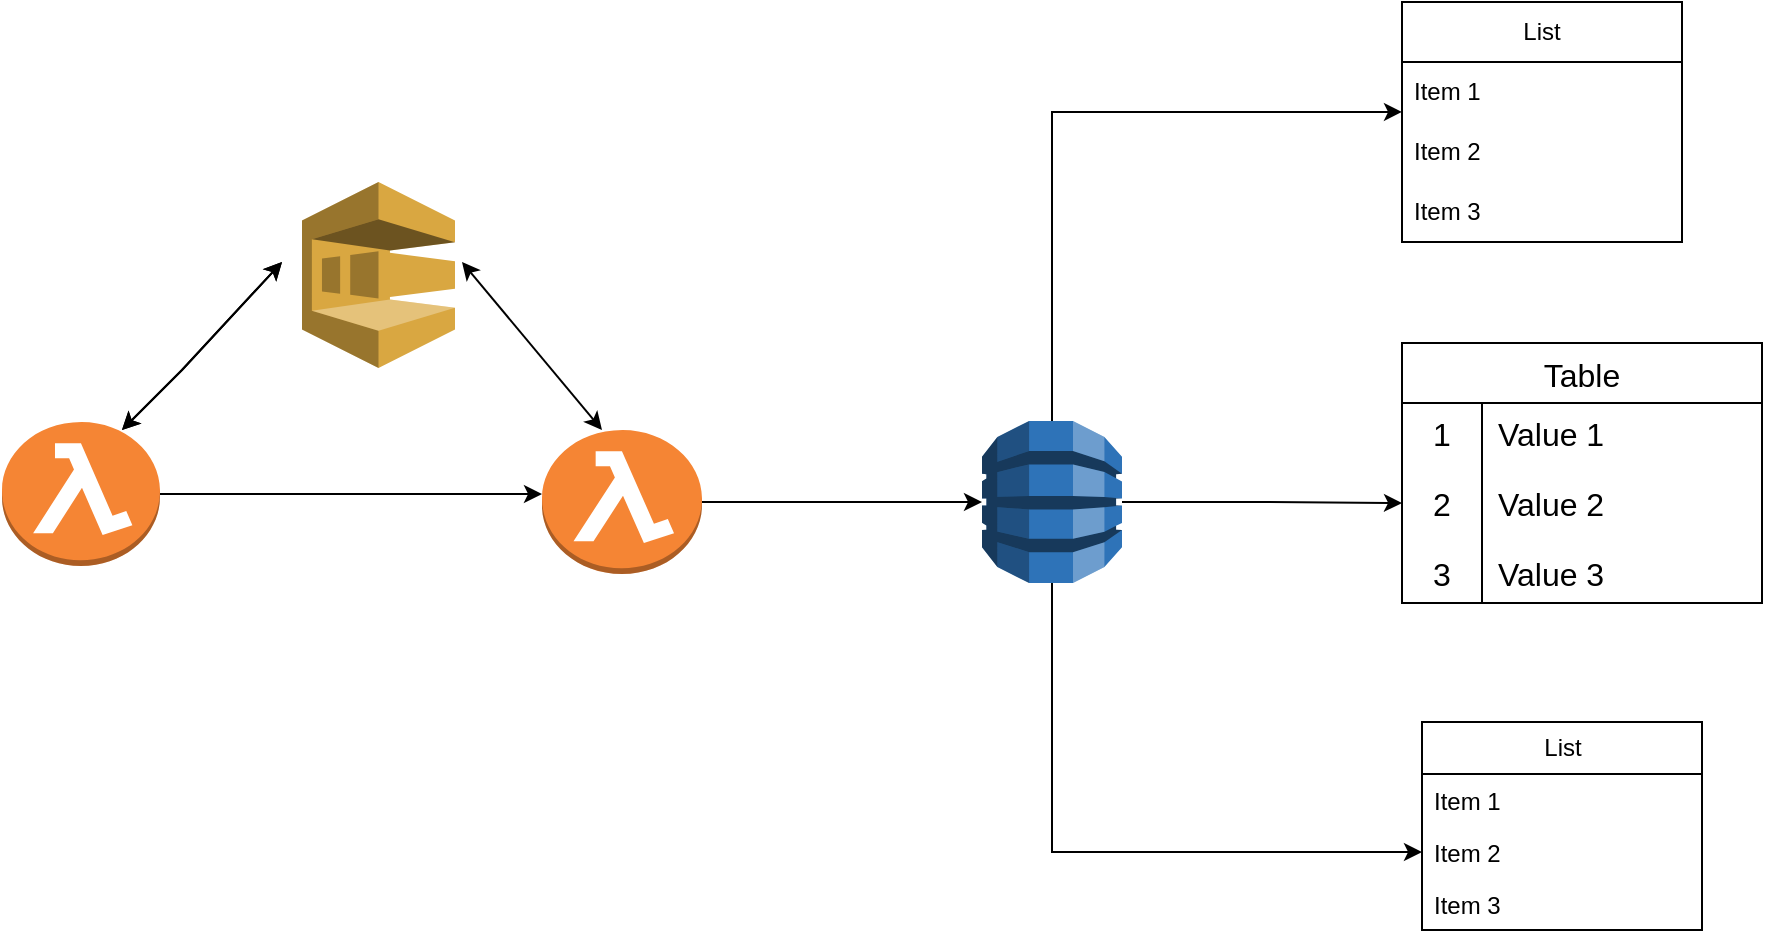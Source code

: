 <mxfile version="26.0.3">
  <diagram name="Page-1" id="YQ6jcJI5SNJ-AmHkcq_5">
    <mxGraphModel dx="880" dy="468" grid="1" gridSize="10" guides="1" tooltips="1" connect="1" arrows="1" fold="1" page="1" pageScale="1" pageWidth="827" pageHeight="1169" math="0" shadow="0">
      <root>
        <mxCell id="0" />
        <mxCell id="1" parent="0" />
        <mxCell id="Cf8btOS7EMWjIwmz0fsC-1" value="" style="outlineConnect=0;dashed=0;verticalLabelPosition=bottom;verticalAlign=top;align=center;html=1;shape=mxgraph.aws3.lambda_function;fillColor=#F58534;gradientColor=none;" vertex="1" parent="1">
          <mxGeometry x="10" y="240" width="79" height="72" as="geometry" />
        </mxCell>
        <mxCell id="Cf8btOS7EMWjIwmz0fsC-2" value="" style="outlineConnect=0;dashed=0;verticalLabelPosition=bottom;verticalAlign=top;align=center;html=1;shape=mxgraph.aws3.sqs;fillColor=#D9A741;gradientColor=none;" vertex="1" parent="1">
          <mxGeometry x="160" y="120" width="76.5" height="93" as="geometry" />
        </mxCell>
        <mxCell id="Cf8btOS7EMWjIwmz0fsC-3" value="" style="outlineConnect=0;dashed=0;verticalLabelPosition=bottom;verticalAlign=top;align=center;html=1;shape=mxgraph.aws3.lambda_function;fillColor=#F58534;gradientColor=none;" vertex="1" parent="1">
          <mxGeometry x="280" y="244" width="80" height="72" as="geometry" />
        </mxCell>
        <mxCell id="Cf8btOS7EMWjIwmz0fsC-42" style="edgeStyle=orthogonalEdgeStyle;rounded=0;orthogonalLoop=1;jettySize=auto;html=1;entryX=0;entryY=0.5;entryDx=0;entryDy=0;" edge="1" parent="1" source="Cf8btOS7EMWjIwmz0fsC-4" target="Cf8btOS7EMWjIwmz0fsC-22">
          <mxGeometry relative="1" as="geometry" />
        </mxCell>
        <mxCell id="Cf8btOS7EMWjIwmz0fsC-45" style="edgeStyle=orthogonalEdgeStyle;rounded=0;orthogonalLoop=1;jettySize=auto;html=1;" edge="1" parent="1" source="Cf8btOS7EMWjIwmz0fsC-4" target="Cf8btOS7EMWjIwmz0fsC-14">
          <mxGeometry relative="1" as="geometry" />
        </mxCell>
        <mxCell id="Cf8btOS7EMWjIwmz0fsC-4" value="" style="outlineConnect=0;dashed=0;verticalLabelPosition=bottom;verticalAlign=top;align=center;html=1;shape=mxgraph.aws3.dynamo_db;fillColor=#2E73B8;gradientColor=none;" vertex="1" parent="1">
          <mxGeometry x="500" y="239.5" width="70" height="81" as="geometry" />
        </mxCell>
        <mxCell id="Cf8btOS7EMWjIwmz0fsC-5" value="List" style="swimlane;fontStyle=0;childLayout=stackLayout;horizontal=1;startSize=30;horizontalStack=0;resizeParent=1;resizeParentMax=0;resizeLast=0;collapsible=1;marginBottom=0;whiteSpace=wrap;html=1;" vertex="1" parent="1">
          <mxGeometry x="710" y="30" width="140" height="120" as="geometry" />
        </mxCell>
        <mxCell id="Cf8btOS7EMWjIwmz0fsC-6" value="Item 1" style="text;strokeColor=none;fillColor=none;align=left;verticalAlign=middle;spacingLeft=4;spacingRight=4;overflow=hidden;points=[[0,0.5],[1,0.5]];portConstraint=eastwest;rotatable=0;whiteSpace=wrap;html=1;" vertex="1" parent="Cf8btOS7EMWjIwmz0fsC-5">
          <mxGeometry y="30" width="140" height="30" as="geometry" />
        </mxCell>
        <mxCell id="Cf8btOS7EMWjIwmz0fsC-7" value="Item 2" style="text;strokeColor=none;fillColor=none;align=left;verticalAlign=middle;spacingLeft=4;spacingRight=4;overflow=hidden;points=[[0,0.5],[1,0.5]];portConstraint=eastwest;rotatable=0;whiteSpace=wrap;html=1;" vertex="1" parent="Cf8btOS7EMWjIwmz0fsC-5">
          <mxGeometry y="60" width="140" height="30" as="geometry" />
        </mxCell>
        <mxCell id="Cf8btOS7EMWjIwmz0fsC-8" value="Item 3" style="text;strokeColor=none;fillColor=none;align=left;verticalAlign=middle;spacingLeft=4;spacingRight=4;overflow=hidden;points=[[0,0.5],[1,0.5]];portConstraint=eastwest;rotatable=0;whiteSpace=wrap;html=1;" vertex="1" parent="Cf8btOS7EMWjIwmz0fsC-5">
          <mxGeometry y="90" width="140" height="30" as="geometry" />
        </mxCell>
        <mxCell id="Cf8btOS7EMWjIwmz0fsC-10" value="Table" style="shape=table;startSize=30;container=1;collapsible=0;childLayout=tableLayout;fixedRows=1;rowLines=0;fontStyle=0;strokeColor=default;fontSize=16;" vertex="1" parent="1">
          <mxGeometry x="710" y="200.5" width="180" height="130" as="geometry" />
        </mxCell>
        <mxCell id="Cf8btOS7EMWjIwmz0fsC-11" value="" style="shape=tableRow;horizontal=0;startSize=0;swimlaneHead=0;swimlaneBody=0;top=0;left=0;bottom=0;right=0;collapsible=0;dropTarget=0;fillColor=none;points=[[0,0.5],[1,0.5]];portConstraint=eastwest;strokeColor=inherit;fontSize=16;" vertex="1" parent="Cf8btOS7EMWjIwmz0fsC-10">
          <mxGeometry y="30" width="180" height="30" as="geometry" />
        </mxCell>
        <mxCell id="Cf8btOS7EMWjIwmz0fsC-12" value="1" style="shape=partialRectangle;html=1;whiteSpace=wrap;connectable=0;fillColor=none;top=0;left=0;bottom=0;right=0;overflow=hidden;pointerEvents=1;strokeColor=inherit;fontSize=16;" vertex="1" parent="Cf8btOS7EMWjIwmz0fsC-11">
          <mxGeometry width="40" height="30" as="geometry">
            <mxRectangle width="40" height="30" as="alternateBounds" />
          </mxGeometry>
        </mxCell>
        <mxCell id="Cf8btOS7EMWjIwmz0fsC-13" value="Value 1" style="shape=partialRectangle;html=1;whiteSpace=wrap;connectable=0;fillColor=none;top=0;left=0;bottom=0;right=0;align=left;spacingLeft=6;overflow=hidden;strokeColor=inherit;fontSize=16;" vertex="1" parent="Cf8btOS7EMWjIwmz0fsC-11">
          <mxGeometry x="40" width="140" height="30" as="geometry">
            <mxRectangle width="140" height="30" as="alternateBounds" />
          </mxGeometry>
        </mxCell>
        <mxCell id="Cf8btOS7EMWjIwmz0fsC-14" value="" style="shape=tableRow;horizontal=0;startSize=0;swimlaneHead=0;swimlaneBody=0;top=0;left=0;bottom=0;right=0;collapsible=0;dropTarget=0;fillColor=none;points=[[0,0.5],[1,0.5]];portConstraint=eastwest;strokeColor=inherit;fontSize=16;" vertex="1" parent="Cf8btOS7EMWjIwmz0fsC-10">
          <mxGeometry y="60" width="180" height="40" as="geometry" />
        </mxCell>
        <mxCell id="Cf8btOS7EMWjIwmz0fsC-15" value="2" style="shape=partialRectangle;html=1;whiteSpace=wrap;connectable=0;fillColor=none;top=0;left=0;bottom=0;right=0;overflow=hidden;strokeColor=inherit;fontSize=16;" vertex="1" parent="Cf8btOS7EMWjIwmz0fsC-14">
          <mxGeometry width="40" height="40" as="geometry">
            <mxRectangle width="40" height="40" as="alternateBounds" />
          </mxGeometry>
        </mxCell>
        <mxCell id="Cf8btOS7EMWjIwmz0fsC-16" value="Value 2" style="shape=partialRectangle;html=1;whiteSpace=wrap;connectable=0;fillColor=none;top=0;left=0;bottom=0;right=0;align=left;spacingLeft=6;overflow=hidden;strokeColor=inherit;fontSize=16;" vertex="1" parent="Cf8btOS7EMWjIwmz0fsC-14">
          <mxGeometry x="40" width="140" height="40" as="geometry">
            <mxRectangle width="140" height="40" as="alternateBounds" />
          </mxGeometry>
        </mxCell>
        <mxCell id="Cf8btOS7EMWjIwmz0fsC-17" value="" style="shape=tableRow;horizontal=0;startSize=0;swimlaneHead=0;swimlaneBody=0;top=0;left=0;bottom=0;right=0;collapsible=0;dropTarget=0;fillColor=none;points=[[0,0.5],[1,0.5]];portConstraint=eastwest;strokeColor=inherit;fontSize=16;" vertex="1" parent="Cf8btOS7EMWjIwmz0fsC-10">
          <mxGeometry y="100" width="180" height="30" as="geometry" />
        </mxCell>
        <mxCell id="Cf8btOS7EMWjIwmz0fsC-18" value="3" style="shape=partialRectangle;html=1;whiteSpace=wrap;connectable=0;fillColor=none;top=0;left=0;bottom=0;right=0;overflow=hidden;strokeColor=inherit;fontSize=16;" vertex="1" parent="Cf8btOS7EMWjIwmz0fsC-17">
          <mxGeometry width="40" height="30" as="geometry">
            <mxRectangle width="40" height="30" as="alternateBounds" />
          </mxGeometry>
        </mxCell>
        <mxCell id="Cf8btOS7EMWjIwmz0fsC-19" value="Value 3" style="shape=partialRectangle;html=1;whiteSpace=wrap;connectable=0;fillColor=none;top=0;left=0;bottom=0;right=0;align=left;spacingLeft=6;overflow=hidden;strokeColor=inherit;fontSize=16;" vertex="1" parent="Cf8btOS7EMWjIwmz0fsC-17">
          <mxGeometry x="40" width="140" height="30" as="geometry">
            <mxRectangle width="140" height="30" as="alternateBounds" />
          </mxGeometry>
        </mxCell>
        <mxCell id="Cf8btOS7EMWjIwmz0fsC-20" value="List" style="swimlane;fontStyle=0;childLayout=stackLayout;horizontal=1;startSize=26;fillColor=none;horizontalStack=0;resizeParent=1;resizeParentMax=0;resizeLast=0;collapsible=1;marginBottom=0;html=1;" vertex="1" parent="1">
          <mxGeometry x="720" y="390" width="140" height="104" as="geometry" />
        </mxCell>
        <mxCell id="Cf8btOS7EMWjIwmz0fsC-21" value="Item 1" style="text;strokeColor=none;fillColor=none;align=left;verticalAlign=top;spacingLeft=4;spacingRight=4;overflow=hidden;rotatable=0;points=[[0,0.5],[1,0.5]];portConstraint=eastwest;whiteSpace=wrap;html=1;" vertex="1" parent="Cf8btOS7EMWjIwmz0fsC-20">
          <mxGeometry y="26" width="140" height="26" as="geometry" />
        </mxCell>
        <mxCell id="Cf8btOS7EMWjIwmz0fsC-22" value="Item 2" style="text;strokeColor=none;fillColor=none;align=left;verticalAlign=top;spacingLeft=4;spacingRight=4;overflow=hidden;rotatable=0;points=[[0,0.5],[1,0.5]];portConstraint=eastwest;whiteSpace=wrap;html=1;" vertex="1" parent="Cf8btOS7EMWjIwmz0fsC-20">
          <mxGeometry y="52" width="140" height="26" as="geometry" />
        </mxCell>
        <mxCell id="Cf8btOS7EMWjIwmz0fsC-23" value="Item 3" style="text;strokeColor=none;fillColor=none;align=left;verticalAlign=top;spacingLeft=4;spacingRight=4;overflow=hidden;rotatable=0;points=[[0,0.5],[1,0.5]];portConstraint=eastwest;whiteSpace=wrap;html=1;" vertex="1" parent="Cf8btOS7EMWjIwmz0fsC-20">
          <mxGeometry y="78" width="140" height="26" as="geometry" />
        </mxCell>
        <mxCell id="Cf8btOS7EMWjIwmz0fsC-34" style="edgeStyle=orthogonalEdgeStyle;rounded=0;orthogonalLoop=1;jettySize=auto;html=1;exitX=1;exitY=0.5;exitDx=0;exitDy=0;exitPerimeter=0;" edge="1" parent="1" source="Cf8btOS7EMWjIwmz0fsC-1">
          <mxGeometry relative="1" as="geometry">
            <mxPoint x="280" y="276" as="targetPoint" />
          </mxGeometry>
        </mxCell>
        <mxCell id="Cf8btOS7EMWjIwmz0fsC-35" style="edgeStyle=orthogonalEdgeStyle;rounded=0;orthogonalLoop=1;jettySize=auto;html=1;exitX=1;exitY=0.5;exitDx=0;exitDy=0;exitPerimeter=0;entryX=0;entryY=0.5;entryDx=0;entryDy=0;entryPerimeter=0;" edge="1" parent="1" source="Cf8btOS7EMWjIwmz0fsC-3" target="Cf8btOS7EMWjIwmz0fsC-4">
          <mxGeometry relative="1" as="geometry" />
        </mxCell>
        <mxCell id="Cf8btOS7EMWjIwmz0fsC-37" value="" style="endArrow=classic;startArrow=classic;html=1;rounded=0;" edge="1" parent="1">
          <mxGeometry width="50" height="50" relative="1" as="geometry">
            <mxPoint x="70" y="244" as="sourcePoint" />
            <mxPoint x="150" y="160" as="targetPoint" />
            <Array as="points">
              <mxPoint x="100" y="214" />
            </Array>
          </mxGeometry>
        </mxCell>
        <mxCell id="Cf8btOS7EMWjIwmz0fsC-39" value="" style="endArrow=classic;startArrow=classic;html=1;rounded=0;" edge="1" parent="1">
          <mxGeometry width="50" height="50" relative="1" as="geometry">
            <mxPoint x="70" y="244" as="sourcePoint" />
            <mxPoint x="150" y="160" as="targetPoint" />
            <Array as="points">
              <mxPoint x="100" y="214" />
            </Array>
          </mxGeometry>
        </mxCell>
        <mxCell id="Cf8btOS7EMWjIwmz0fsC-40" value="" style="endArrow=classic;startArrow=classic;html=1;rounded=0;" edge="1" parent="1">
          <mxGeometry width="50" height="50" relative="1" as="geometry">
            <mxPoint x="310" y="244" as="sourcePoint" />
            <mxPoint x="240" y="160" as="targetPoint" />
          </mxGeometry>
        </mxCell>
        <mxCell id="Cf8btOS7EMWjIwmz0fsC-41" style="edgeStyle=orthogonalEdgeStyle;rounded=0;orthogonalLoop=1;jettySize=auto;html=1;entryX=0;entryY=0.833;entryDx=0;entryDy=0;entryPerimeter=0;" edge="1" parent="1" source="Cf8btOS7EMWjIwmz0fsC-4" target="Cf8btOS7EMWjIwmz0fsC-6">
          <mxGeometry relative="1" as="geometry" />
        </mxCell>
      </root>
    </mxGraphModel>
  </diagram>
</mxfile>
